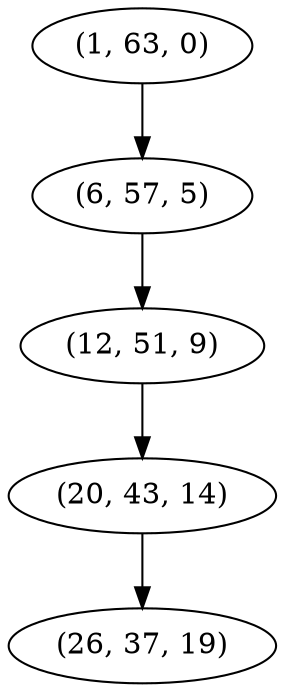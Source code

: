 digraph tree {
    "(1, 63, 0)";
    "(6, 57, 5)";
    "(12, 51, 9)";
    "(20, 43, 14)";
    "(26, 37, 19)";
    "(1, 63, 0)" -> "(6, 57, 5)";
    "(6, 57, 5)" -> "(12, 51, 9)";
    "(12, 51, 9)" -> "(20, 43, 14)";
    "(20, 43, 14)" -> "(26, 37, 19)";
}
